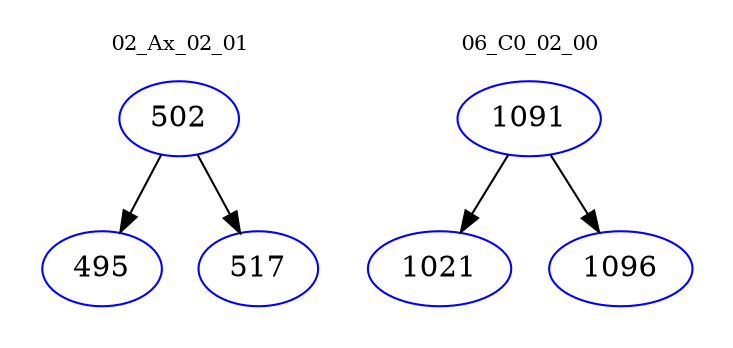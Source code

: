 digraph{
subgraph cluster_0 {
color = white
label = "02_Ax_02_01";
fontsize=10;
T0_502 [label="502", color="blue"]
T0_502 -> T0_495 [color="black"]
T0_495 [label="495", color="blue"]
T0_502 -> T0_517 [color="black"]
T0_517 [label="517", color="blue"]
}
subgraph cluster_1 {
color = white
label = "06_C0_02_00";
fontsize=10;
T1_1091 [label="1091", color="blue"]
T1_1091 -> T1_1021 [color="black"]
T1_1021 [label="1021", color="blue"]
T1_1091 -> T1_1096 [color="black"]
T1_1096 [label="1096", color="blue"]
}
}
